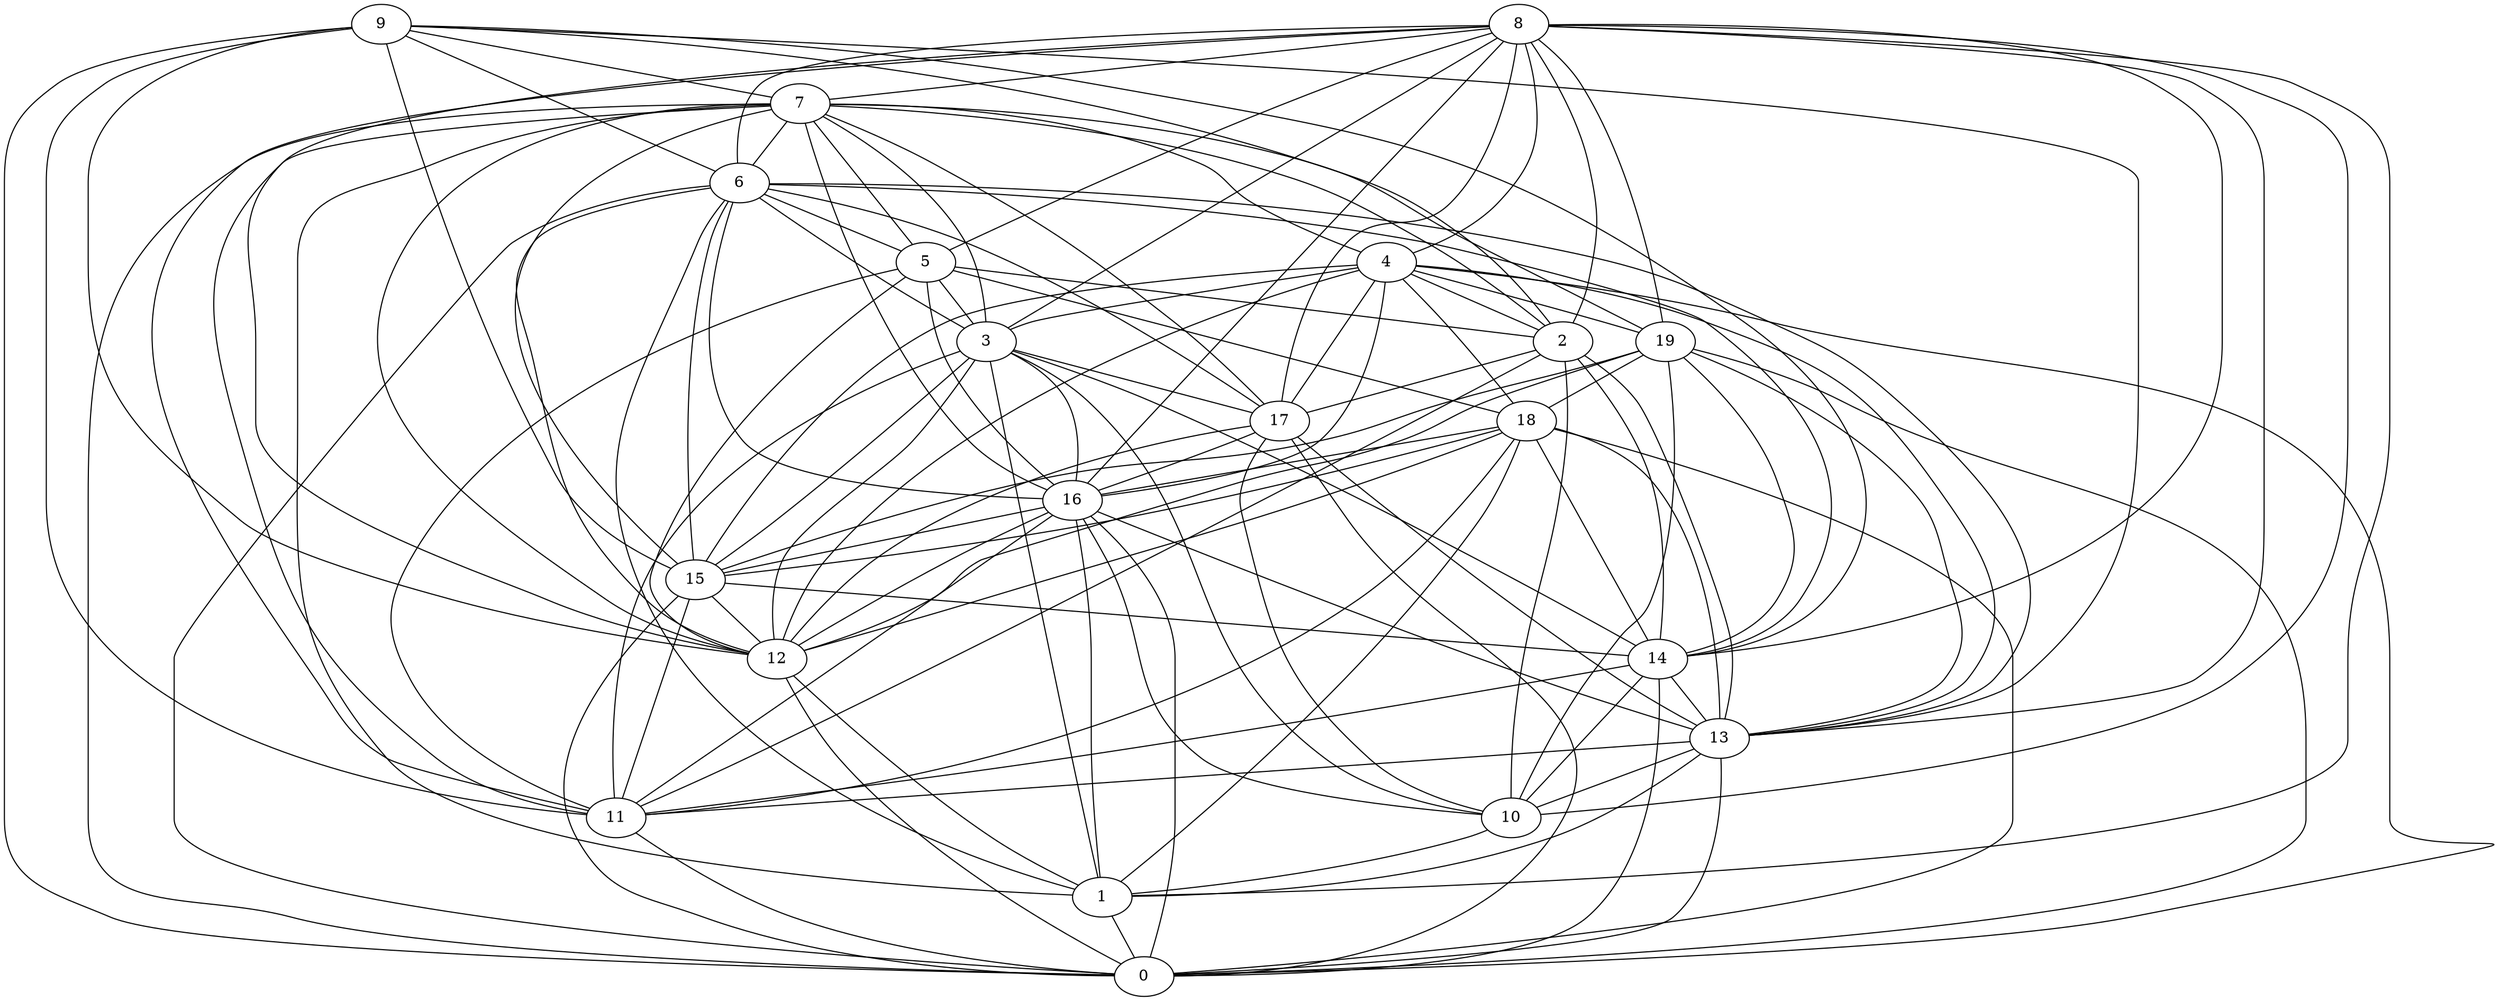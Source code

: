 digraph GG_graph {

subgraph G_graph {
edge [color = black]
"12" -> "1" [dir = none]
"8" -> "12" [dir = none]
"8" -> "17" [dir = none]
"8" -> "3" [dir = none]
"8" -> "6" [dir = none]
"16" -> "10" [dir = none]
"16" -> "11" [dir = none]
"16" -> "13" [dir = none]
"16" -> "1" [dir = none]
"3" -> "16" [dir = none]
"3" -> "1" [dir = none]
"3" -> "10" [dir = none]
"3" -> "15" [dir = none]
"3" -> "17" [dir = none]
"18" -> "11" [dir = none]
"18" -> "15" [dir = none]
"18" -> "12" [dir = none]
"18" -> "16" [dir = none]
"5" -> "16" [dir = none]
"5" -> "3" [dir = none]
"7" -> "1" [dir = none]
"7" -> "16" [dir = none]
"7" -> "17" [dir = none]
"7" -> "19" [dir = none]
"7" -> "15" [dir = none]
"7" -> "0" [dir = none]
"17" -> "13" [dir = none]
"17" -> "10" [dir = none]
"14" -> "10" [dir = none]
"14" -> "13" [dir = none]
"15" -> "12" [dir = none]
"15" -> "11" [dir = none]
"15" -> "0" [dir = none]
"13" -> "1" [dir = none]
"13" -> "10" [dir = none]
"10" -> "1" [dir = none]
"9" -> "0" [dir = none]
"9" -> "14" [dir = none]
"9" -> "2" [dir = none]
"9" -> "12" [dir = none]
"9" -> "7" [dir = none]
"9" -> "13" [dir = none]
"9" -> "11" [dir = none]
"2" -> "17" [dir = none]
"6" -> "5" [dir = none]
"6" -> "0" [dir = none]
"6" -> "16" [dir = none]
"19" -> "15" [dir = none]
"19" -> "10" [dir = none]
"19" -> "18" [dir = none]
"4" -> "16" [dir = none]
"4" -> "2" [dir = none]
"4" -> "19" [dir = none]
"4" -> "3" [dir = none]
"4" -> "18" [dir = none]
"4" -> "13" [dir = none]
"4" -> "0" [dir = none]
"6" -> "13" [dir = none]
"6" -> "14" [dir = none]
"8" -> "5" [dir = none]
"13" -> "0" [dir = none]
"6" -> "17" [dir = none]
"7" -> "4" [dir = none]
"6" -> "12" [dir = none]
"14" -> "11" [dir = none]
"3" -> "12" [dir = none]
"18" -> "1" [dir = none]
"9" -> "15" [dir = none]
"2" -> "10" [dir = none]
"5" -> "18" [dir = none]
"7" -> "3" [dir = none]
"2" -> "14" [dir = none]
"8" -> "13" [dir = none]
"8" -> "1" [dir = none]
"6" -> "15" [dir = none]
"17" -> "12" [dir = none]
"4" -> "17" [dir = none]
"17" -> "0" [dir = none]
"13" -> "11" [dir = none]
"5" -> "2" [dir = none]
"8" -> "11" [dir = none]
"6" -> "3" [dir = none]
"18" -> "14" [dir = none]
"16" -> "15" [dir = none]
"19" -> "12" [dir = none]
"18" -> "13" [dir = none]
"8" -> "14" [dir = none]
"19" -> "13" [dir = none]
"7" -> "11" [dir = none]
"7" -> "2" [dir = none]
"8" -> "10" [dir = none]
"2" -> "13" [dir = none]
"8" -> "7" [dir = none]
"4" -> "15" [dir = none]
"19" -> "0" [dir = none]
"16" -> "12" [dir = none]
"8" -> "16" [dir = none]
"11" -> "0" [dir = none]
"5" -> "11" [dir = none]
"8" -> "4" [dir = none]
"12" -> "0" [dir = none]
"14" -> "0" [dir = none]
"16" -> "0" [dir = none]
"9" -> "6" [dir = none]
"4" -> "12" [dir = none]
"18" -> "0" [dir = none]
"19" -> "14" [dir = none]
"8" -> "19" [dir = none]
"2" -> "11" [dir = none]
"5" -> "12" [dir = none]
"8" -> "2" [dir = none]
"7" -> "12" [dir = none]
"3" -> "11" [dir = none]
"1" -> "0" [dir = none]
"6" -> "1" [dir = none]
"15" -> "14" [dir = none]
"7" -> "6" [dir = none]
"7" -> "5" [dir = none]
"17" -> "16" [dir = none]
"3" -> "14" [dir = none]
}

}
